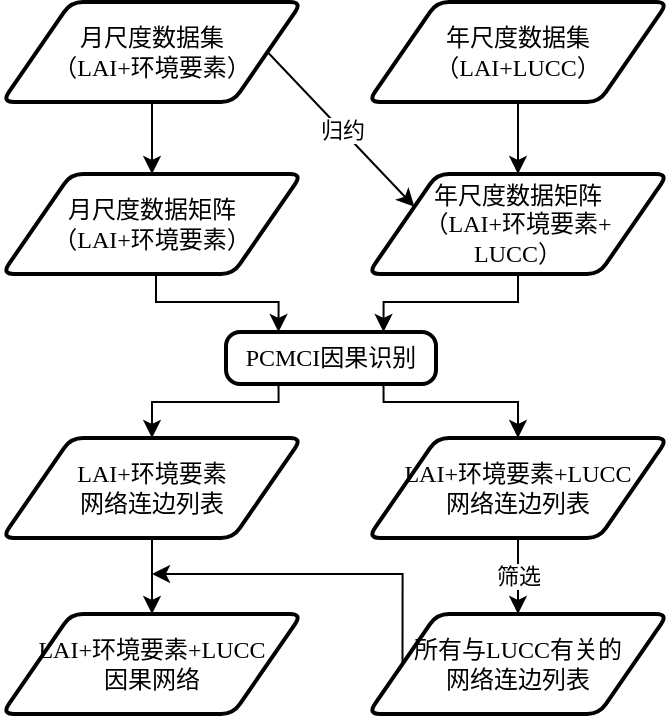 <mxfile version="14.4.3" type="github">
  <diagram id="C5RBs43oDa-KdzZeNtuy" name="Page-1">
    <mxGraphModel dx="981" dy="548" grid="1" gridSize="10" guides="1" tooltips="1" connect="1" arrows="1" fold="1" page="1" pageScale="1" pageWidth="827" pageHeight="1169" math="0" shadow="0">
      <root>
        <mxCell id="WIyWlLk6GJQsqaUBKTNV-0" />
        <mxCell id="WIyWlLk6GJQsqaUBKTNV-1" parent="WIyWlLk6GJQsqaUBKTNV-0" />
        <mxCell id="idjRQkM0DHG495iHe50G-4" style="edgeStyle=orthogonalEdgeStyle;rounded=0;orthogonalLoop=1;jettySize=auto;html=1;exitX=0.5;exitY=1;exitDx=0;exitDy=0;entryX=0.5;entryY=0;entryDx=0;entryDy=0;" parent="WIyWlLk6GJQsqaUBKTNV-1" source="Xm7t2ROMkLi6Q7iHPP3y-0" target="idjRQkM0DHG495iHe50G-1" edge="1">
          <mxGeometry relative="1" as="geometry" />
        </mxCell>
        <mxCell id="Xm7t2ROMkLi6Q7iHPP3y-0" value="年尺度数据集&lt;br&gt;（LAI+LUCC）" style="shape=parallelogram;html=1;strokeWidth=2;perimeter=parallelogramPerimeter;whiteSpace=wrap;rounded=1;arcSize=12;size=0.23;fontFamily=仿宋;fontSource=https%3A%2F%2Ffonts.googleapis.com%2Fcss%3Ffamily%3D%25E4%25BB%25BF%25E5%25AE%258B;" parent="WIyWlLk6GJQsqaUBKTNV-1" vertex="1">
          <mxGeometry x="213" y="40" width="150" height="50" as="geometry" />
        </mxCell>
        <mxCell id="idjRQkM0DHG495iHe50G-13" style="edgeStyle=orthogonalEdgeStyle;rounded=0;orthogonalLoop=1;jettySize=auto;html=1;exitX=0.25;exitY=1;exitDx=0;exitDy=0;entryX=0.5;entryY=0;entryDx=0;entryDy=0;" parent="WIyWlLk6GJQsqaUBKTNV-1" source="Xm7t2ROMkLi6Q7iHPP3y-3" target="idjRQkM0DHG495iHe50G-11" edge="1">
          <mxGeometry relative="1" as="geometry">
            <Array as="points">
              <mxPoint x="168" y="240" />
              <mxPoint x="105" y="240" />
            </Array>
          </mxGeometry>
        </mxCell>
        <mxCell id="idjRQkM0DHG495iHe50G-14" style="edgeStyle=orthogonalEdgeStyle;rounded=0;orthogonalLoop=1;jettySize=auto;html=1;exitX=0.75;exitY=1;exitDx=0;exitDy=0;entryX=0.5;entryY=0;entryDx=0;entryDy=0;" parent="WIyWlLk6GJQsqaUBKTNV-1" source="Xm7t2ROMkLi6Q7iHPP3y-3" target="idjRQkM0DHG495iHe50G-12" edge="1">
          <mxGeometry relative="1" as="geometry">
            <Array as="points">
              <mxPoint x="221" y="240" />
              <mxPoint x="288" y="240" />
            </Array>
          </mxGeometry>
        </mxCell>
        <mxCell id="Xm7t2ROMkLi6Q7iHPP3y-3" value="PCMCI因果识别" style="rounded=1;whiteSpace=wrap;html=1;absoluteArcSize=1;arcSize=14;strokeWidth=2;fontFamily=仿宋;" parent="WIyWlLk6GJQsqaUBKTNV-1" vertex="1">
          <mxGeometry x="142" y="205" width="105" height="26" as="geometry" />
        </mxCell>
        <mxCell id="idjRQkM0DHG495iHe50G-2" style="edgeStyle=orthogonalEdgeStyle;rounded=0;orthogonalLoop=1;jettySize=auto;html=1;exitX=0.5;exitY=1;exitDx=0;exitDy=0;entryX=0.5;entryY=0;entryDx=0;entryDy=0;" parent="WIyWlLk6GJQsqaUBKTNV-1" source="4lW4xI3V1NZlUJndT2pr-2" target="idjRQkM0DHG495iHe50G-0" edge="1">
          <mxGeometry relative="1" as="geometry" />
        </mxCell>
        <mxCell id="4lW4xI3V1NZlUJndT2pr-2" value="&lt;font data-font-src=&quot;https://fonts.googleapis.com/css?family=%E9%87%91%E6%A2%85%E5%8B%98%E6%B5%81%E7%AB%8B%E4%BD%93%E7%95%99%E5%BD%B1&quot;&gt;月尺度数据集&lt;br&gt;（LAI+环境要素）&lt;br&gt;&lt;/font&gt;" style="shape=parallelogram;html=1;strokeWidth=2;perimeter=parallelogramPerimeter;whiteSpace=wrap;rounded=1;arcSize=12;size=0.23;fontFamily=仿宋;fontSource=https%3A%2F%2Ffonts.googleapis.com%2Fcss%3Ffamily%3D%25E4%25BB%25BF%25E5%25AE%258B;" parent="WIyWlLk6GJQsqaUBKTNV-1" vertex="1">
          <mxGeometry x="30" y="40" width="150" height="50" as="geometry" />
        </mxCell>
        <mxCell id="idjRQkM0DHG495iHe50G-9" style="edgeStyle=orthogonalEdgeStyle;rounded=0;orthogonalLoop=1;jettySize=auto;html=1;exitX=0.5;exitY=1;exitDx=0;exitDy=0;entryX=0.25;entryY=0;entryDx=0;entryDy=0;" parent="WIyWlLk6GJQsqaUBKTNV-1" source="idjRQkM0DHG495iHe50G-0" target="Xm7t2ROMkLi6Q7iHPP3y-3" edge="1">
          <mxGeometry relative="1" as="geometry">
            <Array as="points">
              <mxPoint x="107" y="190" />
              <mxPoint x="168" y="190" />
            </Array>
          </mxGeometry>
        </mxCell>
        <mxCell id="idjRQkM0DHG495iHe50G-0" value="&lt;font data-font-src=&quot;https://fonts.googleapis.com/css?family=%E9%87%91%E6%A2%85%E5%8B%98%E6%B5%81%E7%AB%8B%E4%BD%93%E7%95%99%E5%BD%B1&quot;&gt;月尺度数据矩阵&lt;br&gt;（LAI+环境要素）&lt;br&gt;&lt;/font&gt;" style="shape=parallelogram;html=1;strokeWidth=2;perimeter=parallelogramPerimeter;whiteSpace=wrap;rounded=1;arcSize=12;size=0.23;fontFamily=仿宋;fontSource=https%3A%2F%2Ffonts.googleapis.com%2Fcss%3Ffamily%3D%25E4%25BB%25BF%25E5%25AE%258B;" parent="WIyWlLk6GJQsqaUBKTNV-1" vertex="1">
          <mxGeometry x="30" y="126" width="150" height="50" as="geometry" />
        </mxCell>
        <mxCell id="idjRQkM0DHG495iHe50G-10" style="edgeStyle=orthogonalEdgeStyle;rounded=0;orthogonalLoop=1;jettySize=auto;html=1;exitX=0.5;exitY=1;exitDx=0;exitDy=0;entryX=0.75;entryY=0;entryDx=0;entryDy=0;" parent="WIyWlLk6GJQsqaUBKTNV-1" source="idjRQkM0DHG495iHe50G-1" target="Xm7t2ROMkLi6Q7iHPP3y-3" edge="1">
          <mxGeometry relative="1" as="geometry">
            <Array as="points">
              <mxPoint x="273" y="190" />
              <mxPoint x="218" y="190" />
            </Array>
          </mxGeometry>
        </mxCell>
        <mxCell id="idjRQkM0DHG495iHe50G-1" value="&lt;font data-font-src=&quot;https://fonts.googleapis.com/css?family=%E9%87%91%E6%A2%85%E5%8B%98%E6%B5%81%E7%AB%8B%E4%BD%93%E7%95%99%E5%BD%B1&quot;&gt;年尺度数据矩阵&lt;br&gt;（LAI+环境要素+&lt;br&gt;LUCC）&lt;br&gt;&lt;/font&gt;" style="shape=parallelogram;html=1;strokeWidth=2;perimeter=parallelogramPerimeter;whiteSpace=wrap;rounded=1;arcSize=12;size=0.23;fontFamily=仿宋;fontSource=https%3A%2F%2Ffonts.googleapis.com%2Fcss%3Ffamily%3D%25E4%25BB%25BF%25E5%25AE%258B;" parent="WIyWlLk6GJQsqaUBKTNV-1" vertex="1">
          <mxGeometry x="213" y="126" width="150" height="50" as="geometry" />
        </mxCell>
        <mxCell id="idjRQkM0DHG495iHe50G-5" value="" style="endArrow=classic;html=1;exitX=1;exitY=0.5;exitDx=0;exitDy=0;entryX=0;entryY=0.25;entryDx=0;entryDy=0;" parent="WIyWlLk6GJQsqaUBKTNV-1" source="4lW4xI3V1NZlUJndT2pr-2" target="idjRQkM0DHG495iHe50G-1" edge="1">
          <mxGeometry relative="1" as="geometry">
            <mxPoint x="328.996" y="-10.0" as="sourcePoint" />
            <mxPoint x="409.874" y="51.718" as="targetPoint" />
          </mxGeometry>
        </mxCell>
        <mxCell id="idjRQkM0DHG495iHe50G-6" value="归约" style="edgeLabel;resizable=0;html=1;align=center;verticalAlign=middle;" parent="idjRQkM0DHG495iHe50G-5" connectable="0" vertex="1">
          <mxGeometry relative="1" as="geometry" />
        </mxCell>
        <mxCell id="idjRQkM0DHG495iHe50G-20" style="edgeStyle=orthogonalEdgeStyle;rounded=0;orthogonalLoop=1;jettySize=auto;html=1;exitX=0.5;exitY=1;exitDx=0;exitDy=0;entryX=0.5;entryY=0;entryDx=0;entryDy=0;" parent="WIyWlLk6GJQsqaUBKTNV-1" source="idjRQkM0DHG495iHe50G-11" target="idjRQkM0DHG495iHe50G-19" edge="1">
          <mxGeometry relative="1" as="geometry" />
        </mxCell>
        <mxCell id="idjRQkM0DHG495iHe50G-11" value="&lt;font data-font-src=&quot;https://fonts.googleapis.com/css?family=%E9%87%91%E6%A2%85%E5%8B%98%E6%B5%81%E7%AB%8B%E4%BD%93%E7%95%99%E5%BD%B1&quot;&gt;LAI+环境要素&lt;br&gt;网络连边列表&lt;br&gt;&lt;/font&gt;" style="shape=parallelogram;html=1;strokeWidth=2;perimeter=parallelogramPerimeter;whiteSpace=wrap;rounded=1;arcSize=12;size=0.23;fontFamily=仿宋;fontSource=https%3A%2F%2Ffonts.googleapis.com%2Fcss%3Ffamily%3D%25E4%25BB%25BF%25E5%25AE%258B;" parent="WIyWlLk6GJQsqaUBKTNV-1" vertex="1">
          <mxGeometry x="30" y="258" width="150" height="50" as="geometry" />
        </mxCell>
        <mxCell id="idjRQkM0DHG495iHe50G-12" value="&lt;font data-font-src=&quot;https://fonts.googleapis.com/css?family=%E9%87%91%E6%A2%85%E5%8B%98%E6%B5%81%E7%AB%8B%E4%BD%93%E7%95%99%E5%BD%B1&quot;&gt;LAI+环境要素+LUCC&lt;br&gt;网络连边列表&lt;br&gt;&lt;/font&gt;" style="shape=parallelogram;html=1;strokeWidth=2;perimeter=parallelogramPerimeter;whiteSpace=wrap;rounded=1;arcSize=12;size=0.23;fontFamily=仿宋;fontSource=https%3A%2F%2Ffonts.googleapis.com%2Fcss%3Ffamily%3D%25E4%25BB%25BF%25E5%25AE%258B;" parent="WIyWlLk6GJQsqaUBKTNV-1" vertex="1">
          <mxGeometry x="213" y="258" width="150" height="50" as="geometry" />
        </mxCell>
        <mxCell id="idjRQkM0DHG495iHe50G-21" style="edgeStyle=orthogonalEdgeStyle;rounded=0;orthogonalLoop=1;jettySize=auto;html=1;exitX=0;exitY=0.5;exitDx=0;exitDy=0;" parent="WIyWlLk6GJQsqaUBKTNV-1" source="idjRQkM0DHG495iHe50G-15" edge="1">
          <mxGeometry relative="1" as="geometry">
            <mxPoint x="105" y="326" as="targetPoint" />
            <Array as="points">
              <mxPoint x="230" y="326" />
            </Array>
          </mxGeometry>
        </mxCell>
        <mxCell id="idjRQkM0DHG495iHe50G-15" value="&lt;font data-font-src=&quot;https://fonts.googleapis.com/css?family=%E9%87%91%E6%A2%85%E5%8B%98%E6%B5%81%E7%AB%8B%E4%BD%93%E7%95%99%E5%BD%B1&quot;&gt;所有与LUCC有关的&lt;br&gt;网络连边列表&lt;br&gt;&lt;/font&gt;" style="shape=parallelogram;html=1;strokeWidth=2;perimeter=parallelogramPerimeter;whiteSpace=wrap;rounded=1;arcSize=12;size=0.23;fontFamily=仿宋;fontSource=https%3A%2F%2Ffonts.googleapis.com%2Fcss%3Ffamily%3D%25E4%25BB%25BF%25E5%25AE%258B;" parent="WIyWlLk6GJQsqaUBKTNV-1" vertex="1">
          <mxGeometry x="213" y="346" width="150" height="50" as="geometry" />
        </mxCell>
        <mxCell id="idjRQkM0DHG495iHe50G-17" value="" style="endArrow=classic;html=1;exitX=0.5;exitY=1;exitDx=0;exitDy=0;entryX=0.5;entryY=0;entryDx=0;entryDy=0;" parent="WIyWlLk6GJQsqaUBKTNV-1" source="idjRQkM0DHG495iHe50G-12" target="idjRQkM0DHG495iHe50G-15" edge="1">
          <mxGeometry relative="1" as="geometry">
            <mxPoint x="360" y="320" as="sourcePoint" />
            <mxPoint x="460" y="320" as="targetPoint" />
          </mxGeometry>
        </mxCell>
        <mxCell id="idjRQkM0DHG495iHe50G-18" value="筛选" style="edgeLabel;resizable=0;html=1;align=center;verticalAlign=middle;" parent="idjRQkM0DHG495iHe50G-17" connectable="0" vertex="1">
          <mxGeometry relative="1" as="geometry" />
        </mxCell>
        <mxCell id="idjRQkM0DHG495iHe50G-19" value="&lt;font data-font-src=&quot;https://fonts.googleapis.com/css?family=%E9%87%91%E6%A2%85%E5%8B%98%E6%B5%81%E7%AB%8B%E4%BD%93%E7%95%99%E5%BD%B1&quot;&gt;LAI+环境要素+LUCC&lt;br&gt;因果网络&lt;br&gt;&lt;/font&gt;" style="shape=parallelogram;html=1;strokeWidth=2;perimeter=parallelogramPerimeter;whiteSpace=wrap;rounded=1;arcSize=12;size=0.23;fontFamily=仿宋;fontSource=https%3A%2F%2Ffonts.googleapis.com%2Fcss%3Ffamily%3D%25E4%25BB%25BF%25E5%25AE%258B;" parent="WIyWlLk6GJQsqaUBKTNV-1" vertex="1">
          <mxGeometry x="30" y="346" width="150" height="50" as="geometry" />
        </mxCell>
      </root>
    </mxGraphModel>
  </diagram>
</mxfile>
